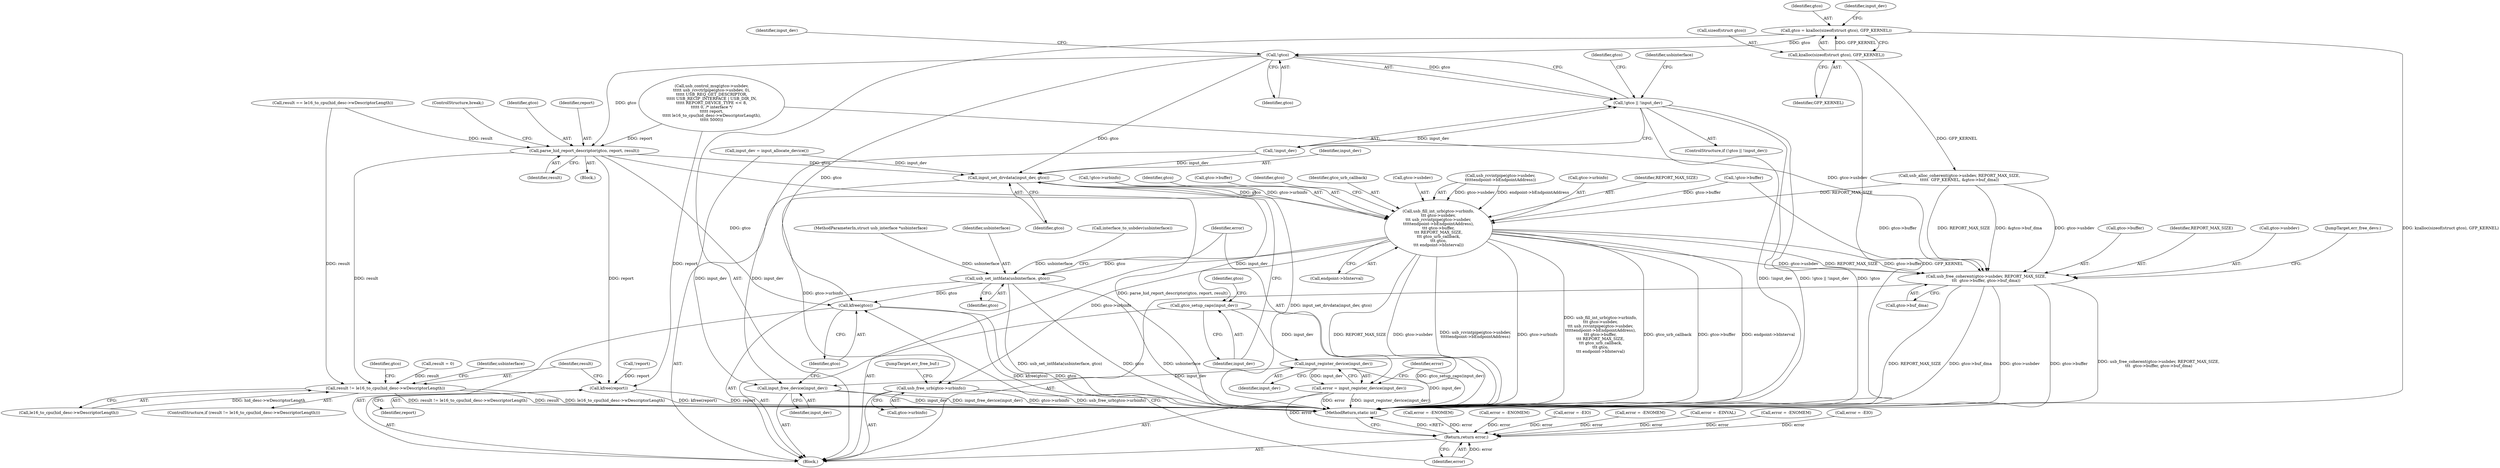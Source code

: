 digraph "0_linux_162f98dea487206d9ab79fc12ed64700667a894d@pointer" {
"1000136" [label="(Call,gtco = kzalloc(sizeof(struct gtco), GFP_KERNEL))"];
"1000138" [label="(Call,kzalloc(sizeof(struct gtco), GFP_KERNEL))"];
"1000147" [label="(Call,!gtco)"];
"1000146" [label="(Call,!gtco || !input_dev)"];
"1000448" [label="(Call,parse_hid_report_descriptor(gtco, report, result))"];
"1000453" [label="(Call,kfree(report))"];
"1000456" [label="(Call,result != le16_to_cpu(hid_desc->wDescriptorLength))"];
"1000519" [label="(Call,input_set_drvdata(input_dev, gtco))"];
"1000522" [label="(Call,gtco_setup_caps(input_dev))"];
"1000600" [label="(Call,input_register_device(input_dev))"];
"1000598" [label="(Call,error = input_register_device(input_dev))"];
"1000629" [label="(Return,return error;)"];
"1000625" [label="(Call,input_free_device(input_dev))"];
"1000556" [label="(Call,usb_fill_int_urb(gtco->urbinfo,\n\t\t\t gtco->usbdev,\n\t\t\t usb_rcvintpipe(gtco->usbdev,\n\t\t\t\t\tendpoint->bEndpointAddress),\n\t\t\t gtco->buffer,\n\t\t\t REPORT_MAX_SIZE,\n\t\t\t gtco_urb_callback,\n\t\t\t gtco,\n\t\t\t endpoint->bInterval))"];
"1000595" [label="(Call,usb_set_intfdata(usbinterface, gtco))"];
"1000627" [label="(Call,kfree(gtco))"];
"1000608" [label="(Call,usb_free_urb(gtco->urbinfo))"];
"1000613" [label="(Call,usb_free_coherent(gtco->usbdev, REPORT_MAX_SIZE,\n\t\t\t  gtco->buffer, gtco->buf_dma))"];
"1000576" [label="(Call,endpoint->bInterval)"];
"1000146" [label="(Call,!gtco || !input_dev)"];
"1000145" [label="(ControlStructure,if (!gtco || !input_dev))"];
"1000598" [label="(Call,error = input_register_device(input_dev))"];
"1000617" [label="(Identifier,REPORT_MAX_SIZE)"];
"1000183" [label="(Call,usb_alloc_coherent(gtco->usbdev, REPORT_MAX_SIZE,\n\t\t\t\t\t  GFP_KERNEL, &gtco->buf_dma))"];
"1000614" [label="(Call,gtco->usbdev)"];
"1000150" [label="(Identifier,input_dev)"];
"1000599" [label="(Identifier,error)"];
"1000595" [label="(Call,usb_set_intfdata(usbinterface, gtco))"];
"1000456" [label="(Call,result != le16_to_cpu(hid_desc->wDescriptorLength))"];
"1000194" [label="(Call,!gtco->buffer)"];
"1000410" [label="(Call,usb_control_msg(gtco->usbdev,\n\t\t\t\t\t usb_rcvctrlpipe(gtco->usbdev, 0),\n\t\t\t\t\t USB_REQ_GET_DESCRIPTOR,\n\t\t\t\t\t USB_RECIP_INTERFACE | USB_DIR_IN,\n\t\t\t\t\t REPORT_DEVICE_TYPE << 8,\n\t\t\t\t\t 0, /* interface */\n\t\t\t\t\t report,\n\t\t\t\t\t le16_to_cpu(hid_desc->wDescriptorLength),\n\t\t\t\t\t 5000))"];
"1000158" [label="(Call,error = -ENOMEM)"];
"1000574" [label="(Identifier,gtco_urb_callback)"];
"1000447" [label="(Block,)"];
"1000458" [label="(Call,le16_to_cpu(hid_desc->wDescriptorLength))"];
"1000453" [label="(Call,kfree(report))"];
"1000628" [label="(Identifier,gtco)"];
"1000205" [label="(Call,error = -ENOMEM)"];
"1000139" [label="(Call,sizeof(struct gtco))"];
"1000596" [label="(Identifier,usbinterface)"];
"1000609" [label="(Call,gtco->urbinfo)"];
"1000130" [label="(Call,result = 0)"];
"1000560" [label="(Call,gtco->usbdev)"];
"1000472" [label="(Call,error = -EIO)"];
"1000455" [label="(ControlStructure,if (result != le16_to_cpu(hid_desc->wDescriptorLength)))"];
"1000563" [label="(Call,usb_rcvintpipe(gtco->usbdev,\n\t\t\t\t\tendpoint->bEndpointAddress))"];
"1000612" [label="(JumpTarget,err_free_buf:)"];
"1000393" [label="(Call,error = -ENOMEM)"];
"1000526" [label="(Identifier,gtco)"];
"1000624" [label="(JumpTarget,err_free_devs:)"];
"1000597" [label="(Identifier,gtco)"];
"1000147" [label="(Call,!gtco)"];
"1000451" [label="(Identifier,result)"];
"1000457" [label="(Identifier,result)"];
"1000253" [label="(Call,error = -EINVAL)"];
"1000557" [label="(Call,gtco->urbinfo)"];
"1000138" [label="(Call,kzalloc(sizeof(struct gtco), GFP_KERNEL))"];
"1000629" [label="(Return,return error;)"];
"1000626" [label="(Identifier,input_dev)"];
"1000229" [label="(Call,error = -ENOMEM)"];
"1000450" [label="(Identifier,report)"];
"1000573" [label="(Identifier,REPORT_MAX_SIZE)"];
"1000575" [label="(Identifier,gtco)"];
"1000172" [label="(Call,interface_to_usbdev(usbinterface))"];
"1000165" [label="(Identifier,gtco)"];
"1000608" [label="(Call,usb_free_urb(gtco->urbinfo))"];
"1000570" [label="(Call,gtco->buffer)"];
"1000137" [label="(Identifier,gtco)"];
"1000155" [label="(Identifier,usbinterface)"];
"1000122" [label="(MethodParameterIn,struct usb_interface *usbinterface)"];
"1000603" [label="(Identifier,error)"];
"1000601" [label="(Identifier,input_dev)"];
"1000218" [label="(Call,!gtco->urbinfo)"];
"1000124" [label="(Block,)"];
"1000136" [label="(Call,gtco = kzalloc(sizeof(struct gtco), GFP_KERNEL))"];
"1000143" [label="(Identifier,input_dev)"];
"1000522" [label="(Call,gtco_setup_caps(input_dev))"];
"1000631" [label="(MethodReturn,static int)"];
"1000520" [label="(Identifier,input_dev)"];
"1000618" [label="(Call,gtco->buffer)"];
"1000519" [label="(Call,input_set_drvdata(input_dev, gtco))"];
"1000452" [label="(ControlStructure,break;)"];
"1000358" [label="(Call,error = -EIO)"];
"1000466" [label="(Identifier,usbinterface)"];
"1000149" [label="(Call,!input_dev)"];
"1000630" [label="(Identifier,error)"];
"1000141" [label="(Identifier,GFP_KERNEL)"];
"1000523" [label="(Identifier,input_dev)"];
"1000479" [label="(Identifier,gtco)"];
"1000621" [label="(Call,gtco->buf_dma)"];
"1000142" [label="(Call,input_dev = input_allocate_device())"];
"1000625" [label="(Call,input_free_device(input_dev))"];
"1000627" [label="(Call,kfree(gtco))"];
"1000148" [label="(Identifier,gtco)"];
"1000384" [label="(Call,!report)"];
"1000521" [label="(Identifier,gtco)"];
"1000600" [label="(Call,input_register_device(input_dev))"];
"1000449" [label="(Identifier,gtco)"];
"1000454" [label="(Identifier,report)"];
"1000441" [label="(Call,result == le16_to_cpu(hid_desc->wDescriptorLength))"];
"1000613" [label="(Call,usb_free_coherent(gtco->usbdev, REPORT_MAX_SIZE,\n\t\t\t  gtco->buffer, gtco->buf_dma))"];
"1000556" [label="(Call,usb_fill_int_urb(gtco->urbinfo,\n\t\t\t gtco->usbdev,\n\t\t\t usb_rcvintpipe(gtco->usbdev,\n\t\t\t\t\tendpoint->bEndpointAddress),\n\t\t\t gtco->buffer,\n\t\t\t REPORT_MAX_SIZE,\n\t\t\t gtco_urb_callback,\n\t\t\t gtco,\n\t\t\t endpoint->bInterval))"];
"1000448" [label="(Call,parse_hid_report_descriptor(gtco, report, result))"];
"1000582" [label="(Identifier,gtco)"];
"1000136" -> "1000124"  [label="AST: "];
"1000136" -> "1000138"  [label="CFG: "];
"1000137" -> "1000136"  [label="AST: "];
"1000138" -> "1000136"  [label="AST: "];
"1000143" -> "1000136"  [label="CFG: "];
"1000136" -> "1000631"  [label="DDG: kzalloc(sizeof(struct gtco), GFP_KERNEL)"];
"1000138" -> "1000136"  [label="DDG: GFP_KERNEL"];
"1000136" -> "1000147"  [label="DDG: gtco"];
"1000138" -> "1000141"  [label="CFG: "];
"1000139" -> "1000138"  [label="AST: "];
"1000141" -> "1000138"  [label="AST: "];
"1000138" -> "1000631"  [label="DDG: GFP_KERNEL"];
"1000138" -> "1000183"  [label="DDG: GFP_KERNEL"];
"1000147" -> "1000146"  [label="AST: "];
"1000147" -> "1000148"  [label="CFG: "];
"1000148" -> "1000147"  [label="AST: "];
"1000150" -> "1000147"  [label="CFG: "];
"1000146" -> "1000147"  [label="CFG: "];
"1000147" -> "1000146"  [label="DDG: gtco"];
"1000147" -> "1000448"  [label="DDG: gtco"];
"1000147" -> "1000519"  [label="DDG: gtco"];
"1000147" -> "1000627"  [label="DDG: gtco"];
"1000146" -> "1000145"  [label="AST: "];
"1000146" -> "1000149"  [label="CFG: "];
"1000149" -> "1000146"  [label="AST: "];
"1000155" -> "1000146"  [label="CFG: "];
"1000165" -> "1000146"  [label="CFG: "];
"1000146" -> "1000631"  [label="DDG: !input_dev"];
"1000146" -> "1000631"  [label="DDG: !gtco || !input_dev"];
"1000146" -> "1000631"  [label="DDG: !gtco"];
"1000149" -> "1000146"  [label="DDG: input_dev"];
"1000448" -> "1000447"  [label="AST: "];
"1000448" -> "1000451"  [label="CFG: "];
"1000449" -> "1000448"  [label="AST: "];
"1000450" -> "1000448"  [label="AST: "];
"1000451" -> "1000448"  [label="AST: "];
"1000452" -> "1000448"  [label="CFG: "];
"1000448" -> "1000631"  [label="DDG: parse_hid_report_descriptor(gtco, report, result)"];
"1000410" -> "1000448"  [label="DDG: report"];
"1000441" -> "1000448"  [label="DDG: result"];
"1000448" -> "1000453"  [label="DDG: report"];
"1000448" -> "1000456"  [label="DDG: result"];
"1000448" -> "1000519"  [label="DDG: gtco"];
"1000448" -> "1000627"  [label="DDG: gtco"];
"1000453" -> "1000124"  [label="AST: "];
"1000453" -> "1000454"  [label="CFG: "];
"1000454" -> "1000453"  [label="AST: "];
"1000457" -> "1000453"  [label="CFG: "];
"1000453" -> "1000631"  [label="DDG: kfree(report)"];
"1000453" -> "1000631"  [label="DDG: report"];
"1000410" -> "1000453"  [label="DDG: report"];
"1000384" -> "1000453"  [label="DDG: report"];
"1000456" -> "1000455"  [label="AST: "];
"1000456" -> "1000458"  [label="CFG: "];
"1000457" -> "1000456"  [label="AST: "];
"1000458" -> "1000456"  [label="AST: "];
"1000466" -> "1000456"  [label="CFG: "];
"1000479" -> "1000456"  [label="CFG: "];
"1000456" -> "1000631"  [label="DDG: result"];
"1000456" -> "1000631"  [label="DDG: le16_to_cpu(hid_desc->wDescriptorLength)"];
"1000456" -> "1000631"  [label="DDG: result != le16_to_cpu(hid_desc->wDescriptorLength)"];
"1000441" -> "1000456"  [label="DDG: result"];
"1000130" -> "1000456"  [label="DDG: result"];
"1000458" -> "1000456"  [label="DDG: hid_desc->wDescriptorLength"];
"1000519" -> "1000124"  [label="AST: "];
"1000519" -> "1000521"  [label="CFG: "];
"1000520" -> "1000519"  [label="AST: "];
"1000521" -> "1000519"  [label="AST: "];
"1000523" -> "1000519"  [label="CFG: "];
"1000519" -> "1000631"  [label="DDG: input_set_drvdata(input_dev, gtco)"];
"1000142" -> "1000519"  [label="DDG: input_dev"];
"1000149" -> "1000519"  [label="DDG: input_dev"];
"1000519" -> "1000522"  [label="DDG: input_dev"];
"1000519" -> "1000556"  [label="DDG: gtco"];
"1000522" -> "1000124"  [label="AST: "];
"1000522" -> "1000523"  [label="CFG: "];
"1000523" -> "1000522"  [label="AST: "];
"1000526" -> "1000522"  [label="CFG: "];
"1000522" -> "1000631"  [label="DDG: gtco_setup_caps(input_dev)"];
"1000522" -> "1000600"  [label="DDG: input_dev"];
"1000600" -> "1000598"  [label="AST: "];
"1000600" -> "1000601"  [label="CFG: "];
"1000601" -> "1000600"  [label="AST: "];
"1000598" -> "1000600"  [label="CFG: "];
"1000600" -> "1000631"  [label="DDG: input_dev"];
"1000600" -> "1000598"  [label="DDG: input_dev"];
"1000600" -> "1000625"  [label="DDG: input_dev"];
"1000598" -> "1000124"  [label="AST: "];
"1000599" -> "1000598"  [label="AST: "];
"1000603" -> "1000598"  [label="CFG: "];
"1000598" -> "1000631"  [label="DDG: error"];
"1000598" -> "1000631"  [label="DDG: input_register_device(input_dev)"];
"1000598" -> "1000629"  [label="DDG: error"];
"1000629" -> "1000124"  [label="AST: "];
"1000629" -> "1000630"  [label="CFG: "];
"1000630" -> "1000629"  [label="AST: "];
"1000631" -> "1000629"  [label="CFG: "];
"1000629" -> "1000631"  [label="DDG: <RET>"];
"1000630" -> "1000629"  [label="DDG: error"];
"1000158" -> "1000629"  [label="DDG: error"];
"1000393" -> "1000629"  [label="DDG: error"];
"1000253" -> "1000629"  [label="DDG: error"];
"1000205" -> "1000629"  [label="DDG: error"];
"1000472" -> "1000629"  [label="DDG: error"];
"1000229" -> "1000629"  [label="DDG: error"];
"1000358" -> "1000629"  [label="DDG: error"];
"1000625" -> "1000124"  [label="AST: "];
"1000625" -> "1000626"  [label="CFG: "];
"1000626" -> "1000625"  [label="AST: "];
"1000628" -> "1000625"  [label="CFG: "];
"1000625" -> "1000631"  [label="DDG: input_dev"];
"1000625" -> "1000631"  [label="DDG: input_free_device(input_dev)"];
"1000142" -> "1000625"  [label="DDG: input_dev"];
"1000149" -> "1000625"  [label="DDG: input_dev"];
"1000556" -> "1000124"  [label="AST: "];
"1000556" -> "1000576"  [label="CFG: "];
"1000557" -> "1000556"  [label="AST: "];
"1000560" -> "1000556"  [label="AST: "];
"1000563" -> "1000556"  [label="AST: "];
"1000570" -> "1000556"  [label="AST: "];
"1000573" -> "1000556"  [label="AST: "];
"1000574" -> "1000556"  [label="AST: "];
"1000575" -> "1000556"  [label="AST: "];
"1000576" -> "1000556"  [label="AST: "];
"1000582" -> "1000556"  [label="CFG: "];
"1000556" -> "1000631"  [label="DDG: gtco->usbdev"];
"1000556" -> "1000631"  [label="DDG: usb_rcvintpipe(gtco->usbdev,\n\t\t\t\t\tendpoint->bEndpointAddress)"];
"1000556" -> "1000631"  [label="DDG: gtco->urbinfo"];
"1000556" -> "1000631"  [label="DDG: usb_fill_int_urb(gtco->urbinfo,\n\t\t\t gtco->usbdev,\n\t\t\t usb_rcvintpipe(gtco->usbdev,\n\t\t\t\t\tendpoint->bEndpointAddress),\n\t\t\t gtco->buffer,\n\t\t\t REPORT_MAX_SIZE,\n\t\t\t gtco_urb_callback,\n\t\t\t gtco,\n\t\t\t endpoint->bInterval)"];
"1000556" -> "1000631"  [label="DDG: gtco_urb_callback"];
"1000556" -> "1000631"  [label="DDG: gtco->buffer"];
"1000556" -> "1000631"  [label="DDG: endpoint->bInterval"];
"1000556" -> "1000631"  [label="DDG: REPORT_MAX_SIZE"];
"1000218" -> "1000556"  [label="DDG: gtco->urbinfo"];
"1000563" -> "1000556"  [label="DDG: gtco->usbdev"];
"1000563" -> "1000556"  [label="DDG: endpoint->bEndpointAddress"];
"1000194" -> "1000556"  [label="DDG: gtco->buffer"];
"1000183" -> "1000556"  [label="DDG: REPORT_MAX_SIZE"];
"1000556" -> "1000595"  [label="DDG: gtco"];
"1000556" -> "1000608"  [label="DDG: gtco->urbinfo"];
"1000556" -> "1000613"  [label="DDG: gtco->usbdev"];
"1000556" -> "1000613"  [label="DDG: REPORT_MAX_SIZE"];
"1000556" -> "1000613"  [label="DDG: gtco->buffer"];
"1000595" -> "1000124"  [label="AST: "];
"1000595" -> "1000597"  [label="CFG: "];
"1000596" -> "1000595"  [label="AST: "];
"1000597" -> "1000595"  [label="AST: "];
"1000599" -> "1000595"  [label="CFG: "];
"1000595" -> "1000631"  [label="DDG: usb_set_intfdata(usbinterface, gtco)"];
"1000595" -> "1000631"  [label="DDG: gtco"];
"1000595" -> "1000631"  [label="DDG: usbinterface"];
"1000122" -> "1000595"  [label="DDG: usbinterface"];
"1000172" -> "1000595"  [label="DDG: usbinterface"];
"1000595" -> "1000627"  [label="DDG: gtco"];
"1000627" -> "1000124"  [label="AST: "];
"1000627" -> "1000628"  [label="CFG: "];
"1000628" -> "1000627"  [label="AST: "];
"1000630" -> "1000627"  [label="CFG: "];
"1000627" -> "1000631"  [label="DDG: kfree(gtco)"];
"1000627" -> "1000631"  [label="DDG: gtco"];
"1000608" -> "1000124"  [label="AST: "];
"1000608" -> "1000609"  [label="CFG: "];
"1000609" -> "1000608"  [label="AST: "];
"1000612" -> "1000608"  [label="CFG: "];
"1000608" -> "1000631"  [label="DDG: usb_free_urb(gtco->urbinfo)"];
"1000608" -> "1000631"  [label="DDG: gtco->urbinfo"];
"1000218" -> "1000608"  [label="DDG: gtco->urbinfo"];
"1000613" -> "1000124"  [label="AST: "];
"1000613" -> "1000621"  [label="CFG: "];
"1000614" -> "1000613"  [label="AST: "];
"1000617" -> "1000613"  [label="AST: "];
"1000618" -> "1000613"  [label="AST: "];
"1000621" -> "1000613"  [label="AST: "];
"1000624" -> "1000613"  [label="CFG: "];
"1000613" -> "1000631"  [label="DDG: gtco->usbdev"];
"1000613" -> "1000631"  [label="DDG: gtco->buffer"];
"1000613" -> "1000631"  [label="DDG: usb_free_coherent(gtco->usbdev, REPORT_MAX_SIZE,\n\t\t\t  gtco->buffer, gtco->buf_dma)"];
"1000613" -> "1000631"  [label="DDG: REPORT_MAX_SIZE"];
"1000613" -> "1000631"  [label="DDG: gtco->buf_dma"];
"1000410" -> "1000613"  [label="DDG: gtco->usbdev"];
"1000183" -> "1000613"  [label="DDG: gtco->usbdev"];
"1000183" -> "1000613"  [label="DDG: REPORT_MAX_SIZE"];
"1000183" -> "1000613"  [label="DDG: &gtco->buf_dma"];
"1000194" -> "1000613"  [label="DDG: gtco->buffer"];
}
